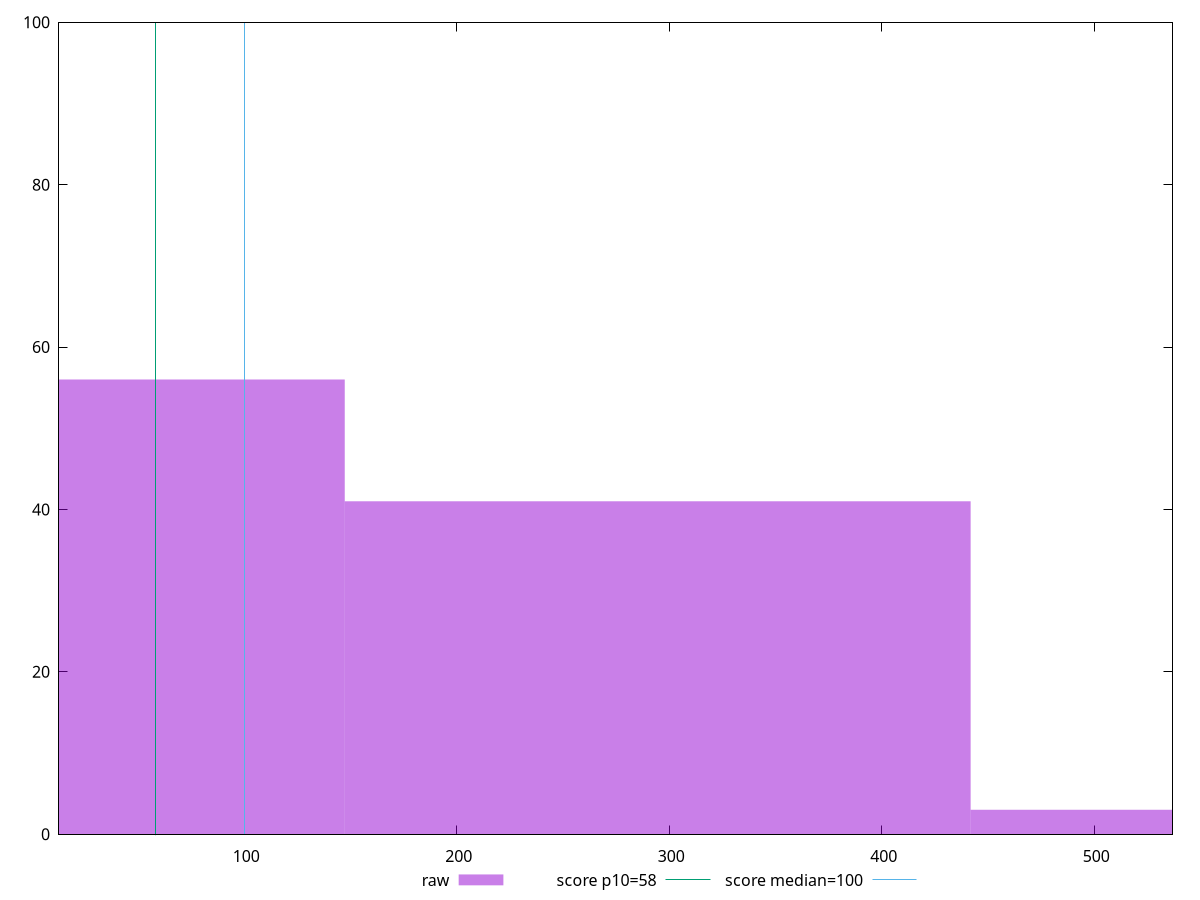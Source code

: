 reset

$raw <<EOF
294.53411090639645 41
589.0682218127929 3
0 56
EOF

set key outside below
set boxwidth 294.53411090639645
set xrange [12.8:536.8000000000001]
set yrange [0:100]
set trange [0:100]
set style fill transparent solid 0.5 noborder

set parametric
set terminal svg size 640, 490 enhanced background rgb 'white'
set output "reports/report_00027_2021-02-24T12-40-31.850Z/estimated-input-latency/samples/agenda/raw/histogram.svg"

plot $raw title "raw" with boxes, \
     58,t title "score p10=58", \
     100,t title "score median=100"

reset
